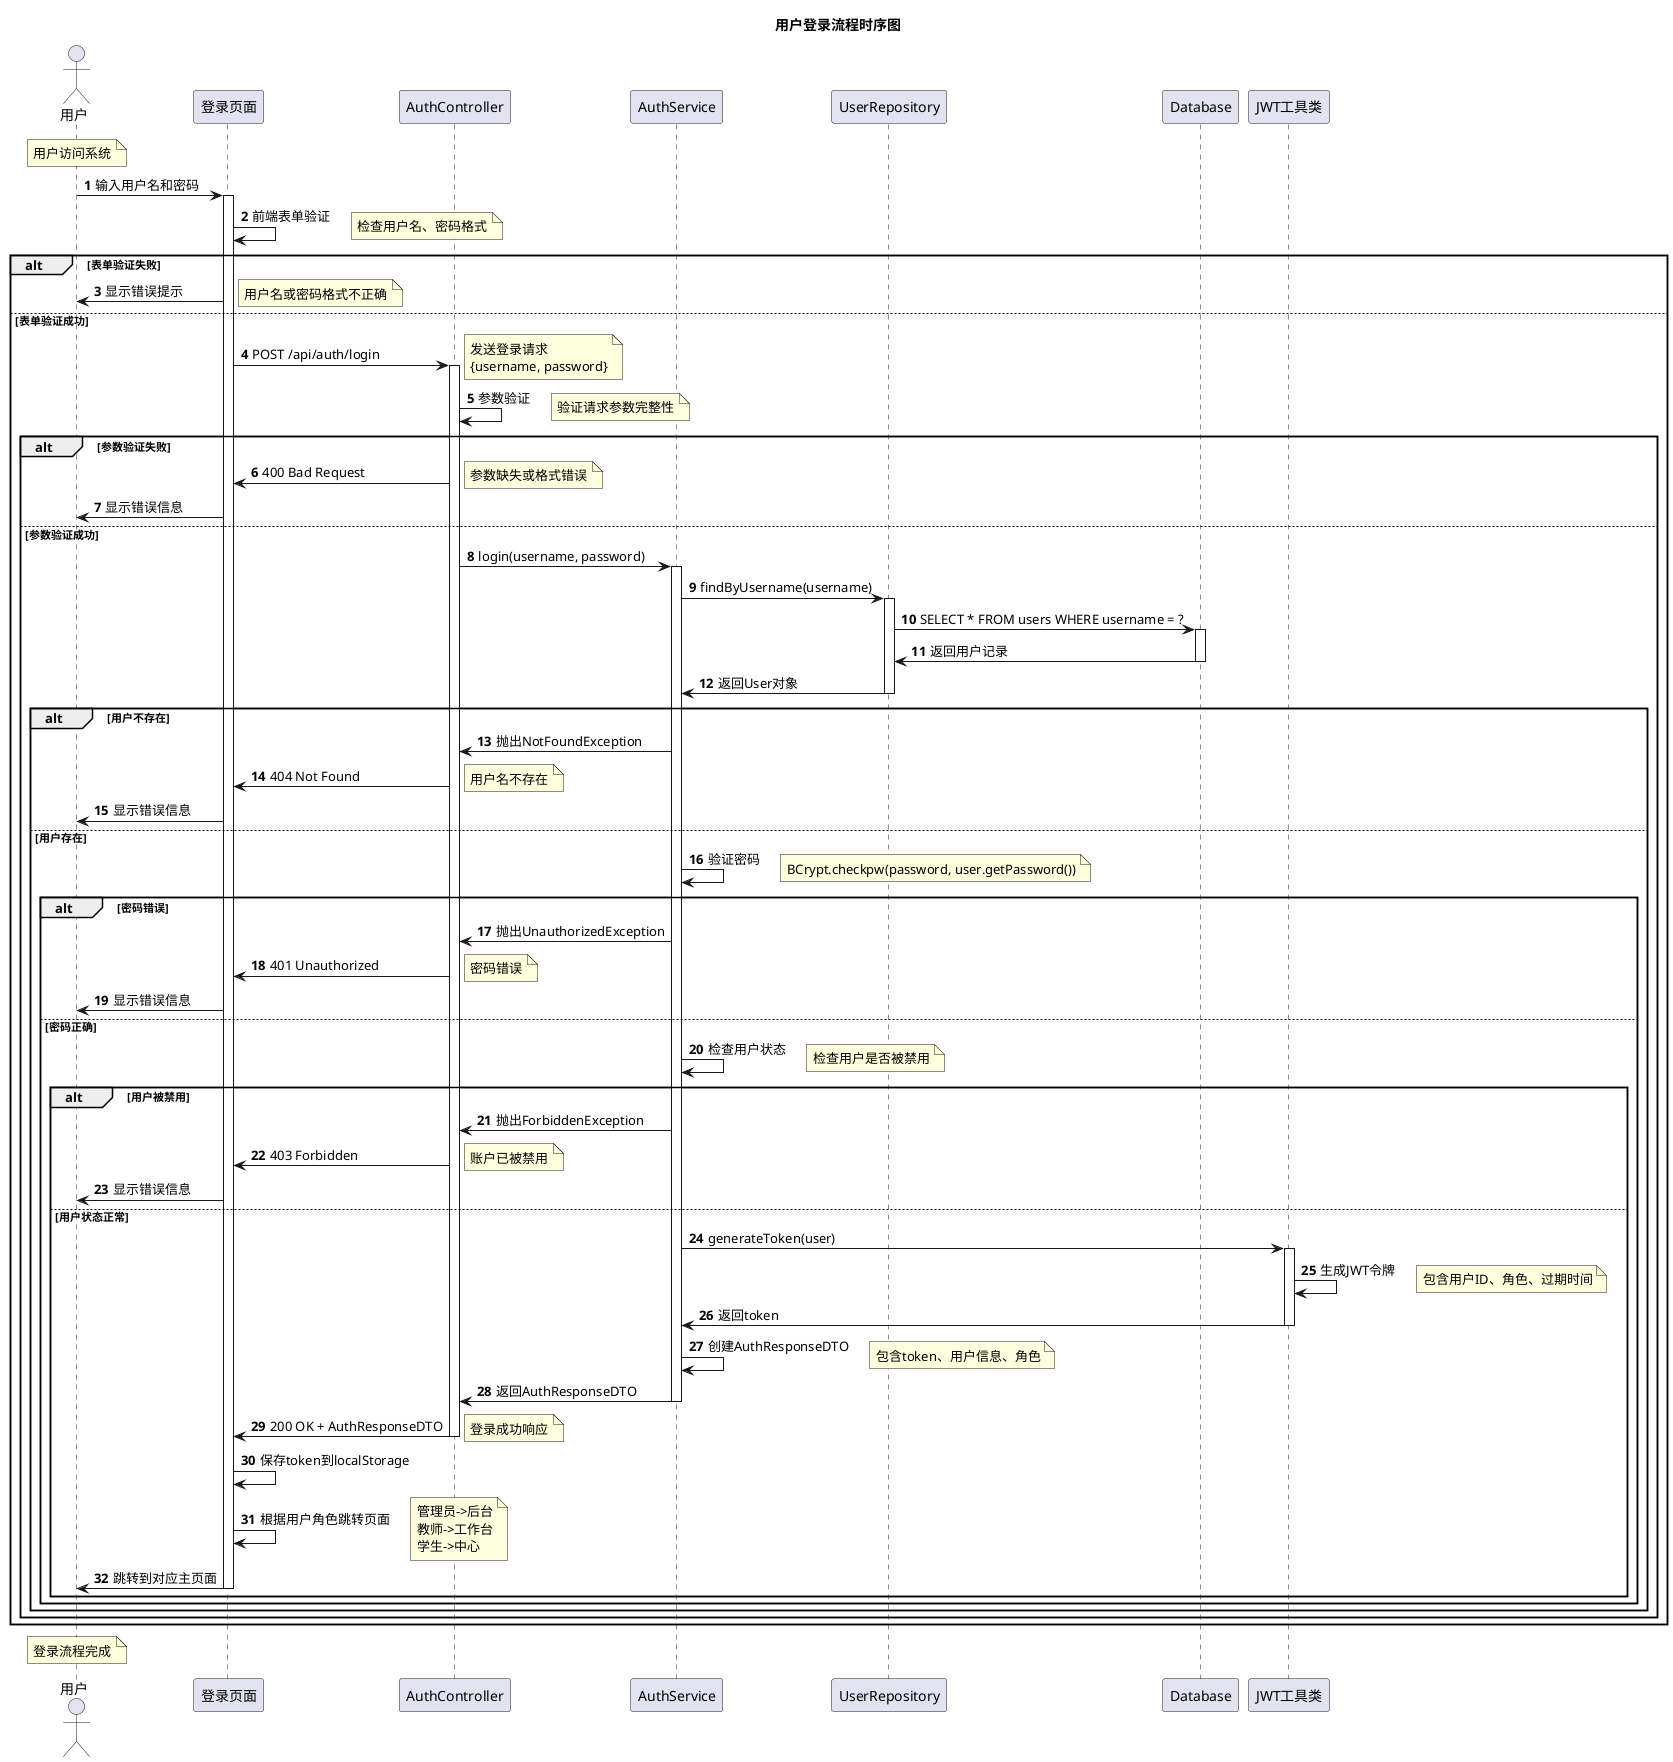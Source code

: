 @startuml 用户登录时序图
title 用户登录流程时序图

actor 用户 as U
participant "登录页面" as LP
participant "AuthController" as AC
participant "AuthService" as AS
participant "UserRepository" as UR
participant "Database" as DB
participant "JWT工具类" as JWT

autonumber

note over U: 用户访问系统

U -> LP: 输入用户名和密码
activate LP

LP -> LP: 前端表单验证
note right: 检查用户名、密码格式

alt 表单验证失败
    LP -> U: 显示错误提示
    note right: 用户名或密码格式不正确
else 表单验证成功
    LP -> AC: POST /api/auth/login
    activate AC
    note right: 发送登录请求\n{username, password}
    
    AC -> AC: 参数验证
    note right: 验证请求参数完整性
    
    alt 参数验证失败
        AC -> LP: 400 Bad Request
        note right: 参数缺失或格式错误
        LP -> U: 显示错误信息
    else 参数验证成功
        AC -> AS: login(username, password)
        activate AS
        
        AS -> UR: findByUsername(username)
        activate UR
        
        UR -> DB: SELECT * FROM users WHERE username = ?
        activate DB
        DB -> UR: 返回用户记录
        deactivate DB
        
        UR -> AS: 返回User对象
        deactivate UR
        
        alt 用户不存在
            AS -> AC: 抛出NotFoundException
            AC -> LP: 404 Not Found
            note right: 用户名不存在
            LP -> U: 显示错误信息
        else 用户存在
            AS -> AS: 验证密码
            note right: BCrypt.checkpw(password, user.getPassword())
            
            alt 密码错误
                AS -> AC: 抛出UnauthorizedException
                AC -> LP: 401 Unauthorized
                note right: 密码错误
                LP -> U: 显示错误信息
            else 密码正确
                AS -> AS: 检查用户状态
                note right: 检查用户是否被禁用
                
                alt 用户被禁用
                    AS -> AC: 抛出ForbiddenException
                    AC -> LP: 403 Forbidden
                    note right: 账户已被禁用
                    LP -> U: 显示错误信息
                else 用户状态正常
                    AS -> JWT: generateToken(user)
                    activate JWT
                    JWT -> JWT: 生成JWT令牌
                    note right: 包含用户ID、角色、过期时间
                    JWT -> AS: 返回token
                    deactivate JWT
                    
                    AS -> AS: 创建AuthResponseDTO
                    note right: 包含token、用户信息、角色
                    
                    AS -> AC: 返回AuthResponseDTO
                    deactivate AS
                    
                    AC -> LP: 200 OK + AuthResponseDTO
                    deactivate AC
                    note right: 登录成功响应
                    
                    LP -> LP: 保存token到localStorage
                    LP -> LP: 根据用户角色跳转页面
                    note right: 管理员->后台\n教师->工作台\n学生->中心
                    
                    LP -> U: 跳转到对应主页面
                    deactivate LP
                end
            end
        end
    end
end

note over U: 登录流程完成

@enduml 